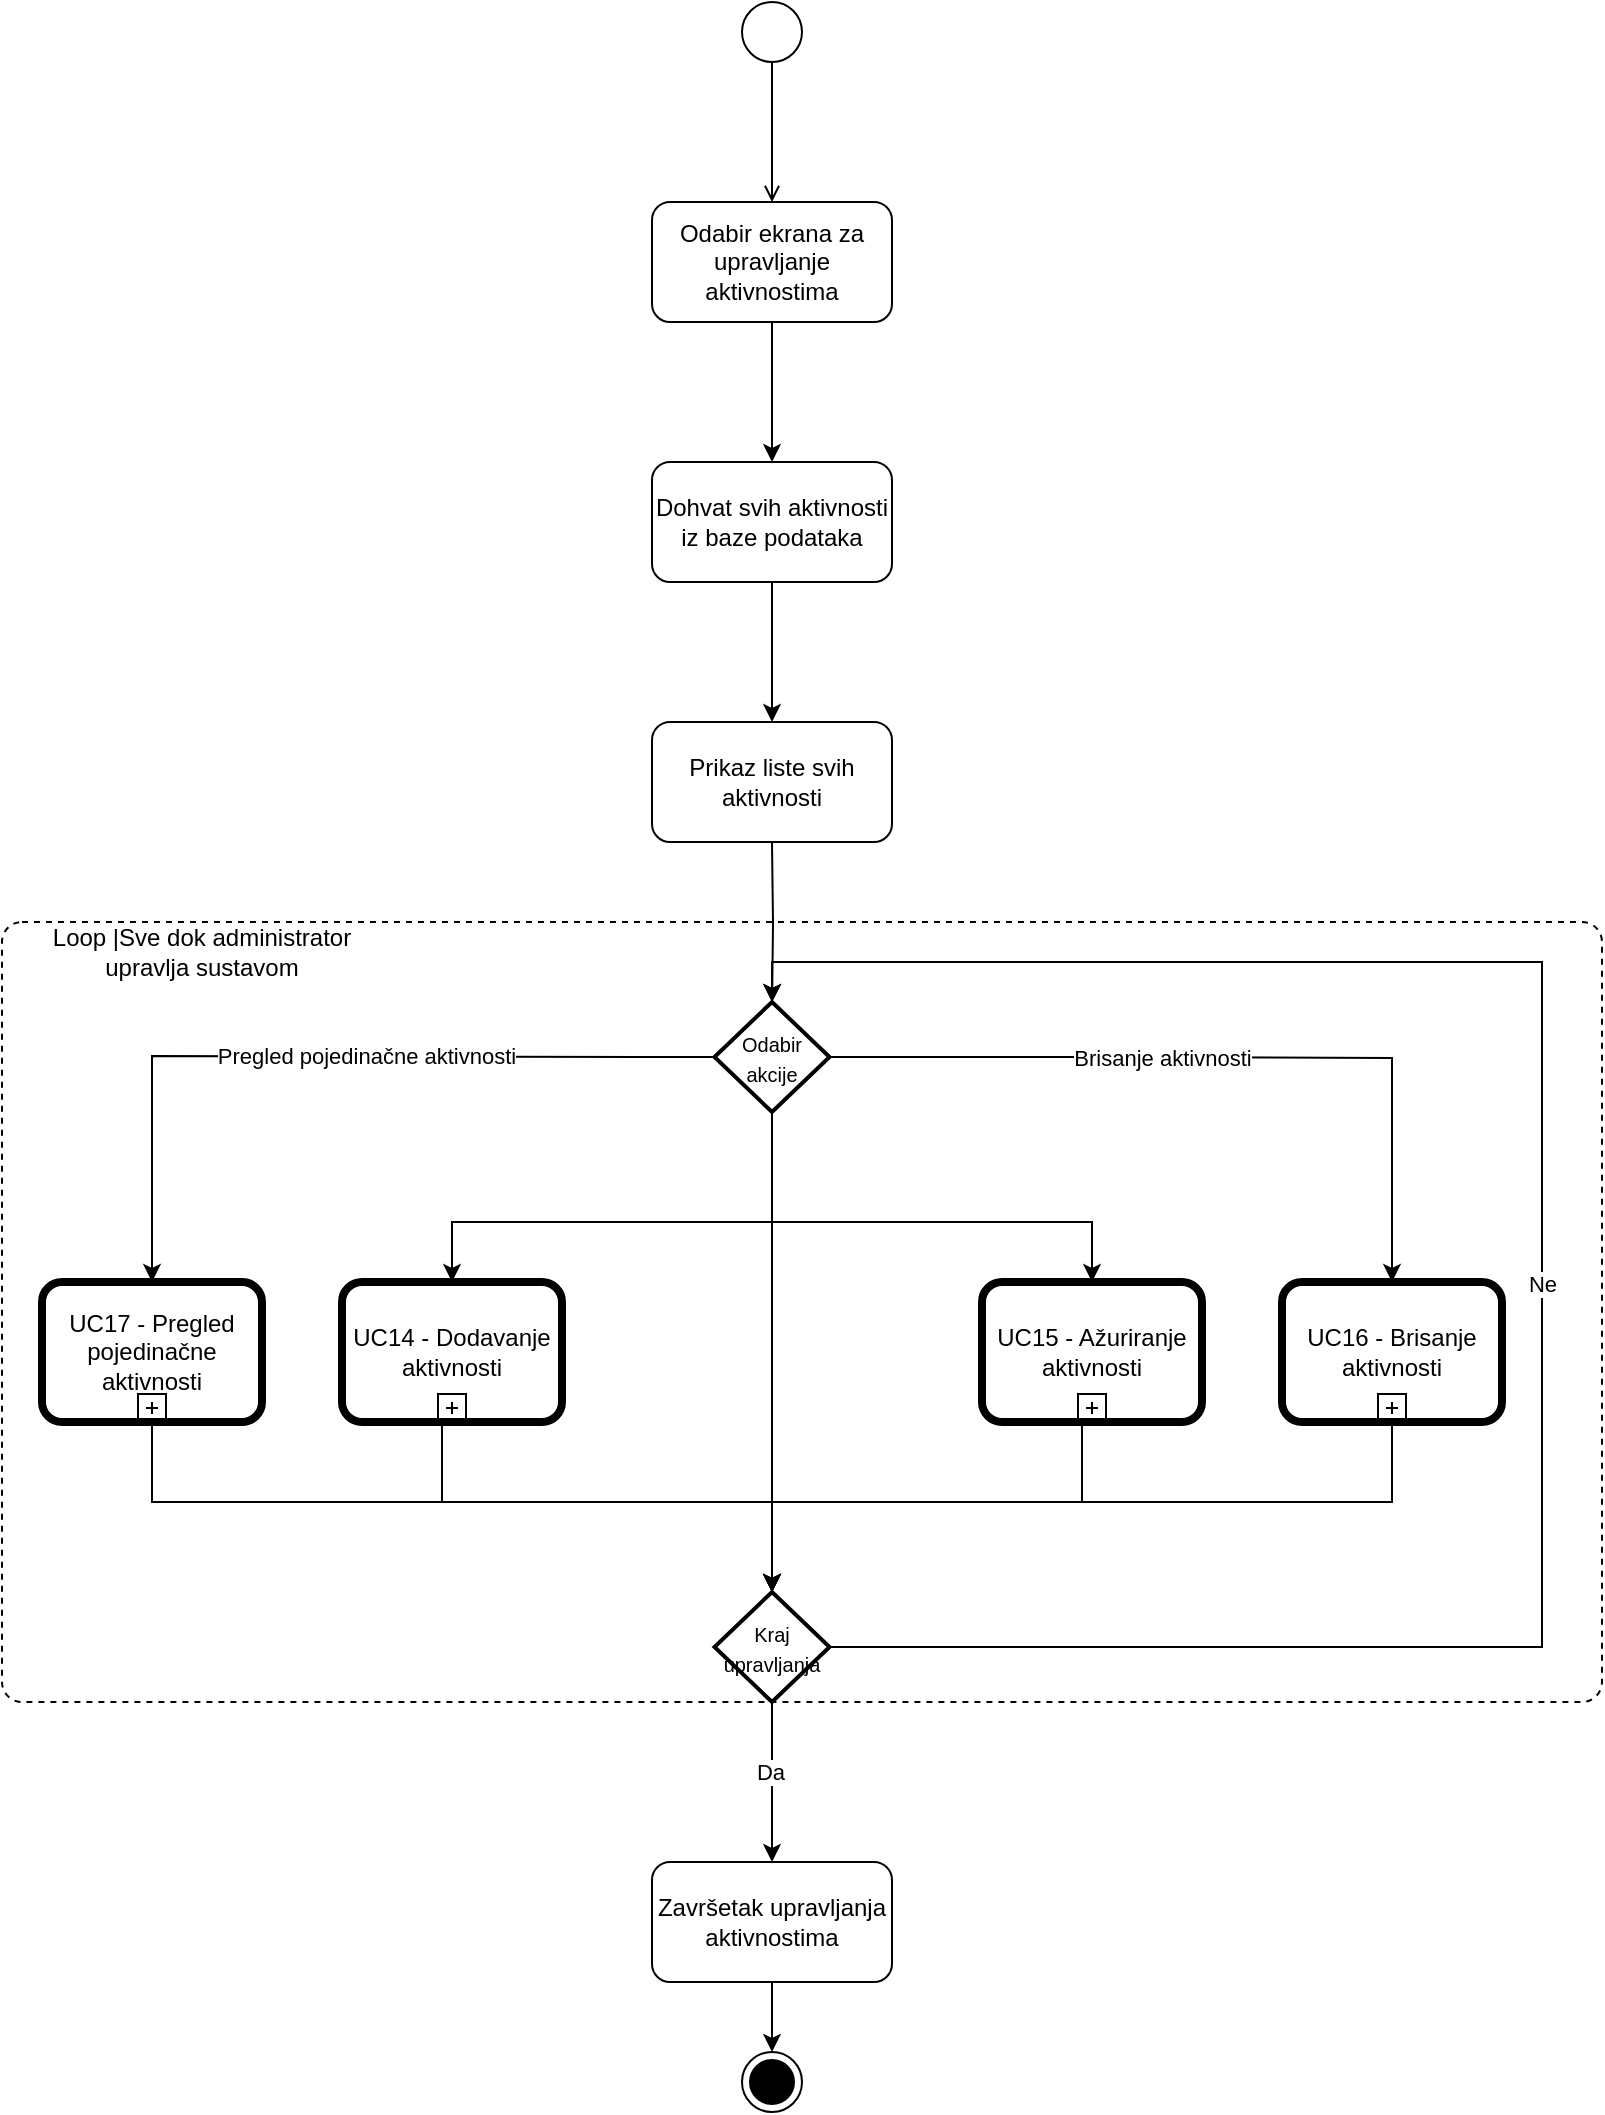 <mxfile version="24.1.0" type="device">
  <diagram name="Page-1" id="AJgkW_g-7zZphExyobRM">
    <mxGraphModel dx="1050" dy="621" grid="1" gridSize="10" guides="1" tooltips="1" connect="1" arrows="1" fold="1" page="1" pageScale="1" pageWidth="827" pageHeight="1169" math="0" shadow="0">
      <root>
        <mxCell id="0" />
        <mxCell id="1" parent="0" />
        <mxCell id="nW4Zi6Cv1iR8TIz-YsNJ-1" value="" style="ellipse;html=1;" vertex="1" parent="1">
          <mxGeometry x="380" y="70" width="30" height="30" as="geometry" />
        </mxCell>
        <mxCell id="nW4Zi6Cv1iR8TIz-YsNJ-2" value="" style="endArrow=open;html=1;rounded=0;align=center;verticalAlign=top;endFill=0;labelBackgroundColor=none;endSize=6;entryX=0.5;entryY=0;entryDx=0;entryDy=0;" edge="1" parent="1" source="nW4Zi6Cv1iR8TIz-YsNJ-1" target="nW4Zi6Cv1iR8TIz-YsNJ-4">
          <mxGeometry relative="1" as="geometry">
            <mxPoint x="395" y="160" as="targetPoint" />
          </mxGeometry>
        </mxCell>
        <mxCell id="nW4Zi6Cv1iR8TIz-YsNJ-3" style="edgeStyle=orthogonalEdgeStyle;rounded=0;orthogonalLoop=1;jettySize=auto;html=1;exitX=0.5;exitY=1;exitDx=0;exitDy=0;" edge="1" parent="1" source="nW4Zi6Cv1iR8TIz-YsNJ-4" target="nW4Zi6Cv1iR8TIz-YsNJ-6">
          <mxGeometry relative="1" as="geometry" />
        </mxCell>
        <mxCell id="nW4Zi6Cv1iR8TIz-YsNJ-4" value="Odabir ekrana za upravljanje aktivnostima" style="rounded=1;whiteSpace=wrap;html=1;" vertex="1" parent="1">
          <mxGeometry x="335" y="170" width="120" height="60" as="geometry" />
        </mxCell>
        <mxCell id="nW4Zi6Cv1iR8TIz-YsNJ-5" style="edgeStyle=orthogonalEdgeStyle;rounded=0;orthogonalLoop=1;jettySize=auto;html=1;exitX=0.5;exitY=1;exitDx=0;exitDy=0;entryX=0.5;entryY=0;entryDx=0;entryDy=0;" edge="1" parent="1" source="nW4Zi6Cv1iR8TIz-YsNJ-6" target="nW4Zi6Cv1iR8TIz-YsNJ-7">
          <mxGeometry relative="1" as="geometry" />
        </mxCell>
        <mxCell id="nW4Zi6Cv1iR8TIz-YsNJ-6" value="Dohvat svih aktivnosti iz baze podataka" style="rounded=1;whiteSpace=wrap;html=1;" vertex="1" parent="1">
          <mxGeometry x="335" y="300" width="120" height="60" as="geometry" />
        </mxCell>
        <mxCell id="nW4Zi6Cv1iR8TIz-YsNJ-7" value="Prikaz liste svih aktivnosti" style="rounded=1;whiteSpace=wrap;html=1;" vertex="1" parent="1">
          <mxGeometry x="335" y="430" width="120" height="60" as="geometry" />
        </mxCell>
        <mxCell id="nW4Zi6Cv1iR8TIz-YsNJ-8" value="" style="html=1;align=center;verticalAlign=top;rounded=1;absoluteArcSize=1;arcSize=20;dashed=1;whiteSpace=wrap;" vertex="1" parent="1">
          <mxGeometry x="10" y="530" width="800" height="390" as="geometry" />
        </mxCell>
        <mxCell id="nW4Zi6Cv1iR8TIz-YsNJ-9" style="edgeStyle=orthogonalEdgeStyle;rounded=0;orthogonalLoop=1;jettySize=auto;html=1;exitX=0;exitY=0.5;exitDx=0;exitDy=0;exitPerimeter=0;entryX=0.5;entryY=0;entryDx=0;entryDy=0;entryPerimeter=0;" edge="1" parent="1" source="nW4Zi6Cv1iR8TIz-YsNJ-13" target="nW4Zi6Cv1iR8TIz-YsNJ-25">
          <mxGeometry relative="1" as="geometry">
            <mxPoint x="329.96" y="585" as="sourcePoint" />
            <mxPoint x="235" y="640" as="targetPoint" />
            <Array as="points">
              <mxPoint x="330" y="598" />
              <mxPoint x="85" y="597" />
            </Array>
          </mxGeometry>
        </mxCell>
        <mxCell id="nW4Zi6Cv1iR8TIz-YsNJ-10" value="Pregled pojedinačne aktivnosti" style="edgeLabel;html=1;align=center;verticalAlign=middle;resizable=0;points=[];" vertex="1" connectable="0" parent="nW4Zi6Cv1iR8TIz-YsNJ-9">
          <mxGeometry x="-0.111" relative="1" as="geometry">
            <mxPoint as="offset" />
          </mxGeometry>
        </mxCell>
        <mxCell id="nW4Zi6Cv1iR8TIz-YsNJ-11" style="edgeStyle=orthogonalEdgeStyle;rounded=0;orthogonalLoop=1;jettySize=auto;html=1;exitX=1;exitY=0.5;exitDx=0;exitDy=0;exitPerimeter=0;" edge="1" parent="1" source="nW4Zi6Cv1iR8TIz-YsNJ-13" target="nW4Zi6Cv1iR8TIz-YsNJ-23">
          <mxGeometry relative="1" as="geometry">
            <mxPoint x="555" y="640" as="targetPoint" />
            <Array as="points">
              <mxPoint x="560" y="598" />
              <mxPoint x="705" y="598" />
            </Array>
          </mxGeometry>
        </mxCell>
        <mxCell id="nW4Zi6Cv1iR8TIz-YsNJ-12" value="Brisanje aktivnosti" style="edgeLabel;html=1;align=center;verticalAlign=middle;resizable=0;points=[];" vertex="1" connectable="0" parent="nW4Zi6Cv1iR8TIz-YsNJ-11">
          <mxGeometry x="-0.155" y="-4" relative="1" as="geometry">
            <mxPoint y="-4" as="offset" />
          </mxGeometry>
        </mxCell>
        <mxCell id="nW4Zi6Cv1iR8TIz-YsNJ-13" value="&lt;font style=&quot;font-size: 10px;&quot;&gt;Odabir akcije&lt;/font&gt;" style="strokeWidth=2;html=1;shape=mxgraph.flowchart.decision;whiteSpace=wrap;" vertex="1" parent="1">
          <mxGeometry x="366.25" y="570" width="57.5" height="55" as="geometry" />
        </mxCell>
        <mxCell id="nW4Zi6Cv1iR8TIz-YsNJ-14" value="Loop |Sve dok administrator&lt;div&gt;upravlja sustavom&lt;/div&gt;" style="text;html=1;align=center;verticalAlign=middle;whiteSpace=wrap;rounded=0;" vertex="1" parent="1">
          <mxGeometry x="30" y="540" width="160" height="10" as="geometry" />
        </mxCell>
        <mxCell id="nW4Zi6Cv1iR8TIz-YsNJ-15" style="edgeStyle=orthogonalEdgeStyle;rounded=0;orthogonalLoop=1;jettySize=auto;html=1;exitX=1;exitY=0.5;exitDx=0;exitDy=0;exitPerimeter=0;entryX=0.5;entryY=0;entryDx=0;entryDy=0;entryPerimeter=0;" edge="1" parent="1" source="nW4Zi6Cv1iR8TIz-YsNJ-17" target="nW4Zi6Cv1iR8TIz-YsNJ-13">
          <mxGeometry relative="1" as="geometry">
            <mxPoint x="700" y="680" as="targetPoint" />
            <Array as="points">
              <mxPoint x="780" y="893" />
              <mxPoint x="780" y="550" />
              <mxPoint x="395" y="550" />
            </Array>
          </mxGeometry>
        </mxCell>
        <mxCell id="nW4Zi6Cv1iR8TIz-YsNJ-16" value="Ne" style="edgeLabel;html=1;align=center;verticalAlign=middle;resizable=0;points=[];" vertex="1" connectable="0" parent="nW4Zi6Cv1iR8TIz-YsNJ-15">
          <mxGeometry x="-0.025" y="-3" relative="1" as="geometry">
            <mxPoint x="-3" as="offset" />
          </mxGeometry>
        </mxCell>
        <mxCell id="nW4Zi6Cv1iR8TIz-YsNJ-17" value="&lt;font style=&quot;font-size: 10px;&quot;&gt;Kraj upravljanja&lt;/font&gt;" style="strokeWidth=2;html=1;shape=mxgraph.flowchart.decision;whiteSpace=wrap;" vertex="1" parent="1">
          <mxGeometry x="366.25" y="865" width="57.5" height="55" as="geometry" />
        </mxCell>
        <mxCell id="nW4Zi6Cv1iR8TIz-YsNJ-18" style="edgeStyle=orthogonalEdgeStyle;rounded=0;orthogonalLoop=1;jettySize=auto;html=1;exitX=0.5;exitY=1;exitDx=0;exitDy=0;" edge="1" parent="1" target="nW4Zi6Cv1iR8TIz-YsNJ-13">
          <mxGeometry relative="1" as="geometry">
            <mxPoint x="395" y="490" as="sourcePoint" />
          </mxGeometry>
        </mxCell>
        <mxCell id="nW4Zi6Cv1iR8TIz-YsNJ-19" style="edgeStyle=orthogonalEdgeStyle;rounded=0;orthogonalLoop=1;jettySize=auto;html=1;exitX=0.5;exitY=1;exitDx=0;exitDy=0;entryX=0.5;entryY=0;entryDx=0;entryDy=0;entryPerimeter=0;exitPerimeter=0;" edge="1" parent="1" source="nW4Zi6Cv1iR8TIz-YsNJ-22" target="nW4Zi6Cv1iR8TIz-YsNJ-17">
          <mxGeometry relative="1" as="geometry">
            <mxPoint x="230" y="780" as="sourcePoint" />
            <Array as="points">
              <mxPoint x="230" y="780" />
              <mxPoint x="230" y="820" />
              <mxPoint x="395" y="820" />
            </Array>
          </mxGeometry>
        </mxCell>
        <mxCell id="nW4Zi6Cv1iR8TIz-YsNJ-20" style="edgeStyle=orthogonalEdgeStyle;rounded=0;orthogonalLoop=1;jettySize=auto;html=1;exitX=0.5;exitY=1;exitDx=0;exitDy=0;exitPerimeter=0;entryX=0.5;entryY=0;entryDx=0;entryDy=0;entryPerimeter=0;" edge="1" parent="1" source="nW4Zi6Cv1iR8TIz-YsNJ-13" target="nW4Zi6Cv1iR8TIz-YsNJ-17">
          <mxGeometry relative="1" as="geometry" />
        </mxCell>
        <mxCell id="nW4Zi6Cv1iR8TIz-YsNJ-21" style="edgeStyle=orthogonalEdgeStyle;rounded=0;orthogonalLoop=1;jettySize=auto;html=1;exitX=0.5;exitY=1;exitDx=0;exitDy=0;entryX=0.5;entryY=0;entryDx=0;entryDy=0;entryPerimeter=0;exitPerimeter=0;" edge="1" parent="1" source="nW4Zi6Cv1iR8TIz-YsNJ-24" target="nW4Zi6Cv1iR8TIz-YsNJ-17">
          <mxGeometry relative="1" as="geometry">
            <mxPoint x="540" y="780" as="sourcePoint" />
            <Array as="points">
              <mxPoint x="550" y="780" />
              <mxPoint x="550" y="820" />
              <mxPoint x="395" y="820" />
            </Array>
          </mxGeometry>
        </mxCell>
        <mxCell id="nW4Zi6Cv1iR8TIz-YsNJ-22" value="UC14 - Dodavanje aktivnosti" style="points=[[0.25,0,0],[0.5,0,0],[0.75,0,0],[1,0.25,0],[1,0.5,0],[1,0.75,0],[0.75,1,0],[0.5,1,0],[0.25,1,0],[0,0.75,0],[0,0.5,0],[0,0.25,0]];shape=mxgraph.bpmn.task;whiteSpace=wrap;rectStyle=rounded;size=10;bpmnShapeType=call;isLoopSub=1;" vertex="1" parent="1">
          <mxGeometry x="180" y="710" width="110" height="70" as="geometry" />
        </mxCell>
        <mxCell id="nW4Zi6Cv1iR8TIz-YsNJ-23" value="UC16 - Brisanje aktivnosti" style="points=[[0.25,0,0],[0.5,0,0],[0.75,0,0],[1,0.25,0],[1,0.5,0],[1,0.75,0],[0.75,1,0],[0.5,1,0],[0.25,1,0],[0,0.75,0],[0,0.5,0],[0,0.25,0]];shape=mxgraph.bpmn.task;whiteSpace=wrap;rectStyle=rounded;size=10;bpmnShapeType=call;isLoopSub=1;" vertex="1" parent="1">
          <mxGeometry x="650" y="710" width="110" height="70" as="geometry" />
        </mxCell>
        <mxCell id="nW4Zi6Cv1iR8TIz-YsNJ-24" value="UC15 - Ažuriranje aktivnosti" style="points=[[0.25,0,0],[0.5,0,0],[0.75,0,0],[1,0.25,0],[1,0.5,0],[1,0.75,0],[0.75,1,0],[0.5,1,0],[0.25,1,0],[0,0.75,0],[0,0.5,0],[0,0.25,0]];shape=mxgraph.bpmn.task;whiteSpace=wrap;rectStyle=rounded;size=10;bpmnShapeType=call;isLoopSub=1;" vertex="1" parent="1">
          <mxGeometry x="500" y="710" width="110" height="70" as="geometry" />
        </mxCell>
        <mxCell id="nW4Zi6Cv1iR8TIz-YsNJ-25" value="UC17 - Pregled pojedinačne aktivnosti" style="points=[[0.25,0,0],[0.5,0,0],[0.75,0,0],[1,0.25,0],[1,0.5,0],[1,0.75,0],[0.75,1,0],[0.5,1,0],[0.25,1,0],[0,0.75,0],[0,0.5,0],[0,0.25,0]];shape=mxgraph.bpmn.task;whiteSpace=wrap;rectStyle=rounded;size=10;bpmnShapeType=call;isLoopSub=1;" vertex="1" parent="1">
          <mxGeometry x="30" y="710" width="110" height="70" as="geometry" />
        </mxCell>
        <mxCell id="nW4Zi6Cv1iR8TIz-YsNJ-26" value="" style="endArrow=classic;html=1;rounded=0;exitX=0.5;exitY=1;exitDx=0;exitDy=0;exitPerimeter=0;entryX=0.5;entryY=0;entryDx=0;entryDy=0;entryPerimeter=0;" edge="1" parent="1" source="nW4Zi6Cv1iR8TIz-YsNJ-13" target="nW4Zi6Cv1iR8TIz-YsNJ-22">
          <mxGeometry width="50" height="50" relative="1" as="geometry">
            <mxPoint x="430" y="630" as="sourcePoint" />
            <mxPoint x="480" y="580" as="targetPoint" />
            <Array as="points">
              <mxPoint x="395" y="680" />
              <mxPoint x="235" y="680" />
            </Array>
          </mxGeometry>
        </mxCell>
        <mxCell id="nW4Zi6Cv1iR8TIz-YsNJ-27" value="" style="endArrow=classic;html=1;rounded=0;exitX=0.5;exitY=1;exitDx=0;exitDy=0;exitPerimeter=0;entryX=0.5;entryY=0;entryDx=0;entryDy=0;entryPerimeter=0;" edge="1" parent="1" source="nW4Zi6Cv1iR8TIz-YsNJ-13" target="nW4Zi6Cv1iR8TIz-YsNJ-24">
          <mxGeometry width="50" height="50" relative="1" as="geometry">
            <mxPoint x="420" y="650" as="sourcePoint" />
            <mxPoint x="470" y="600" as="targetPoint" />
            <Array as="points">
              <mxPoint x="395" y="680" />
              <mxPoint x="555" y="680" />
            </Array>
          </mxGeometry>
        </mxCell>
        <mxCell id="nW4Zi6Cv1iR8TIz-YsNJ-28" style="edgeStyle=orthogonalEdgeStyle;rounded=0;orthogonalLoop=1;jettySize=auto;html=1;exitX=0.5;exitY=1;exitDx=0;exitDy=0;exitPerimeter=0;entryX=0.5;entryY=0;entryDx=0;entryDy=0;entryPerimeter=0;" edge="1" parent="1" source="nW4Zi6Cv1iR8TIz-YsNJ-25" target="nW4Zi6Cv1iR8TIz-YsNJ-17">
          <mxGeometry relative="1" as="geometry">
            <Array as="points">
              <mxPoint x="85" y="820" />
              <mxPoint x="395" y="820" />
            </Array>
          </mxGeometry>
        </mxCell>
        <mxCell id="nW4Zi6Cv1iR8TIz-YsNJ-29" style="edgeStyle=orthogonalEdgeStyle;rounded=0;orthogonalLoop=1;jettySize=auto;html=1;exitX=0.5;exitY=1;exitDx=0;exitDy=0;exitPerimeter=0;entryX=0.5;entryY=0;entryDx=0;entryDy=0;entryPerimeter=0;" edge="1" parent="1" source="nW4Zi6Cv1iR8TIz-YsNJ-23" target="nW4Zi6Cv1iR8TIz-YsNJ-17">
          <mxGeometry relative="1" as="geometry">
            <Array as="points">
              <mxPoint x="705" y="820" />
              <mxPoint x="395" y="820" />
            </Array>
          </mxGeometry>
        </mxCell>
        <mxCell id="nW4Zi6Cv1iR8TIz-YsNJ-30" style="edgeStyle=orthogonalEdgeStyle;rounded=0;orthogonalLoop=1;jettySize=auto;html=1;exitX=0.5;exitY=1;exitDx=0;exitDy=0;entryX=0.5;entryY=0;entryDx=0;entryDy=0;exitPerimeter=0;" edge="1" parent="1" source="nW4Zi6Cv1iR8TIz-YsNJ-17" target="nW4Zi6Cv1iR8TIz-YsNJ-33">
          <mxGeometry relative="1" as="geometry">
            <mxPoint x="395" y="1005" as="sourcePoint" />
          </mxGeometry>
        </mxCell>
        <mxCell id="nW4Zi6Cv1iR8TIz-YsNJ-31" value="Da" style="edgeLabel;html=1;align=center;verticalAlign=middle;resizable=0;points=[];" vertex="1" connectable="0" parent="nW4Zi6Cv1iR8TIz-YsNJ-30">
          <mxGeometry x="-0.12" y="-1" relative="1" as="geometry">
            <mxPoint as="offset" />
          </mxGeometry>
        </mxCell>
        <mxCell id="nW4Zi6Cv1iR8TIz-YsNJ-32" style="edgeStyle=orthogonalEdgeStyle;rounded=0;orthogonalLoop=1;jettySize=auto;html=1;exitX=0.5;exitY=1;exitDx=0;exitDy=0;" edge="1" parent="1" source="nW4Zi6Cv1iR8TIz-YsNJ-33" target="nW4Zi6Cv1iR8TIz-YsNJ-34">
          <mxGeometry relative="1" as="geometry" />
        </mxCell>
        <mxCell id="nW4Zi6Cv1iR8TIz-YsNJ-33" value="Završetak upravljanja aktivnostima" style="rounded=1;whiteSpace=wrap;html=1;" vertex="1" parent="1">
          <mxGeometry x="335" y="1000" width="120" height="60" as="geometry" />
        </mxCell>
        <mxCell id="nW4Zi6Cv1iR8TIz-YsNJ-34" value="" style="ellipse;html=1;shape=endState;fillColor=strokeColor;" vertex="1" parent="1">
          <mxGeometry x="380" y="1095" width="30" height="30" as="geometry" />
        </mxCell>
      </root>
    </mxGraphModel>
  </diagram>
</mxfile>
